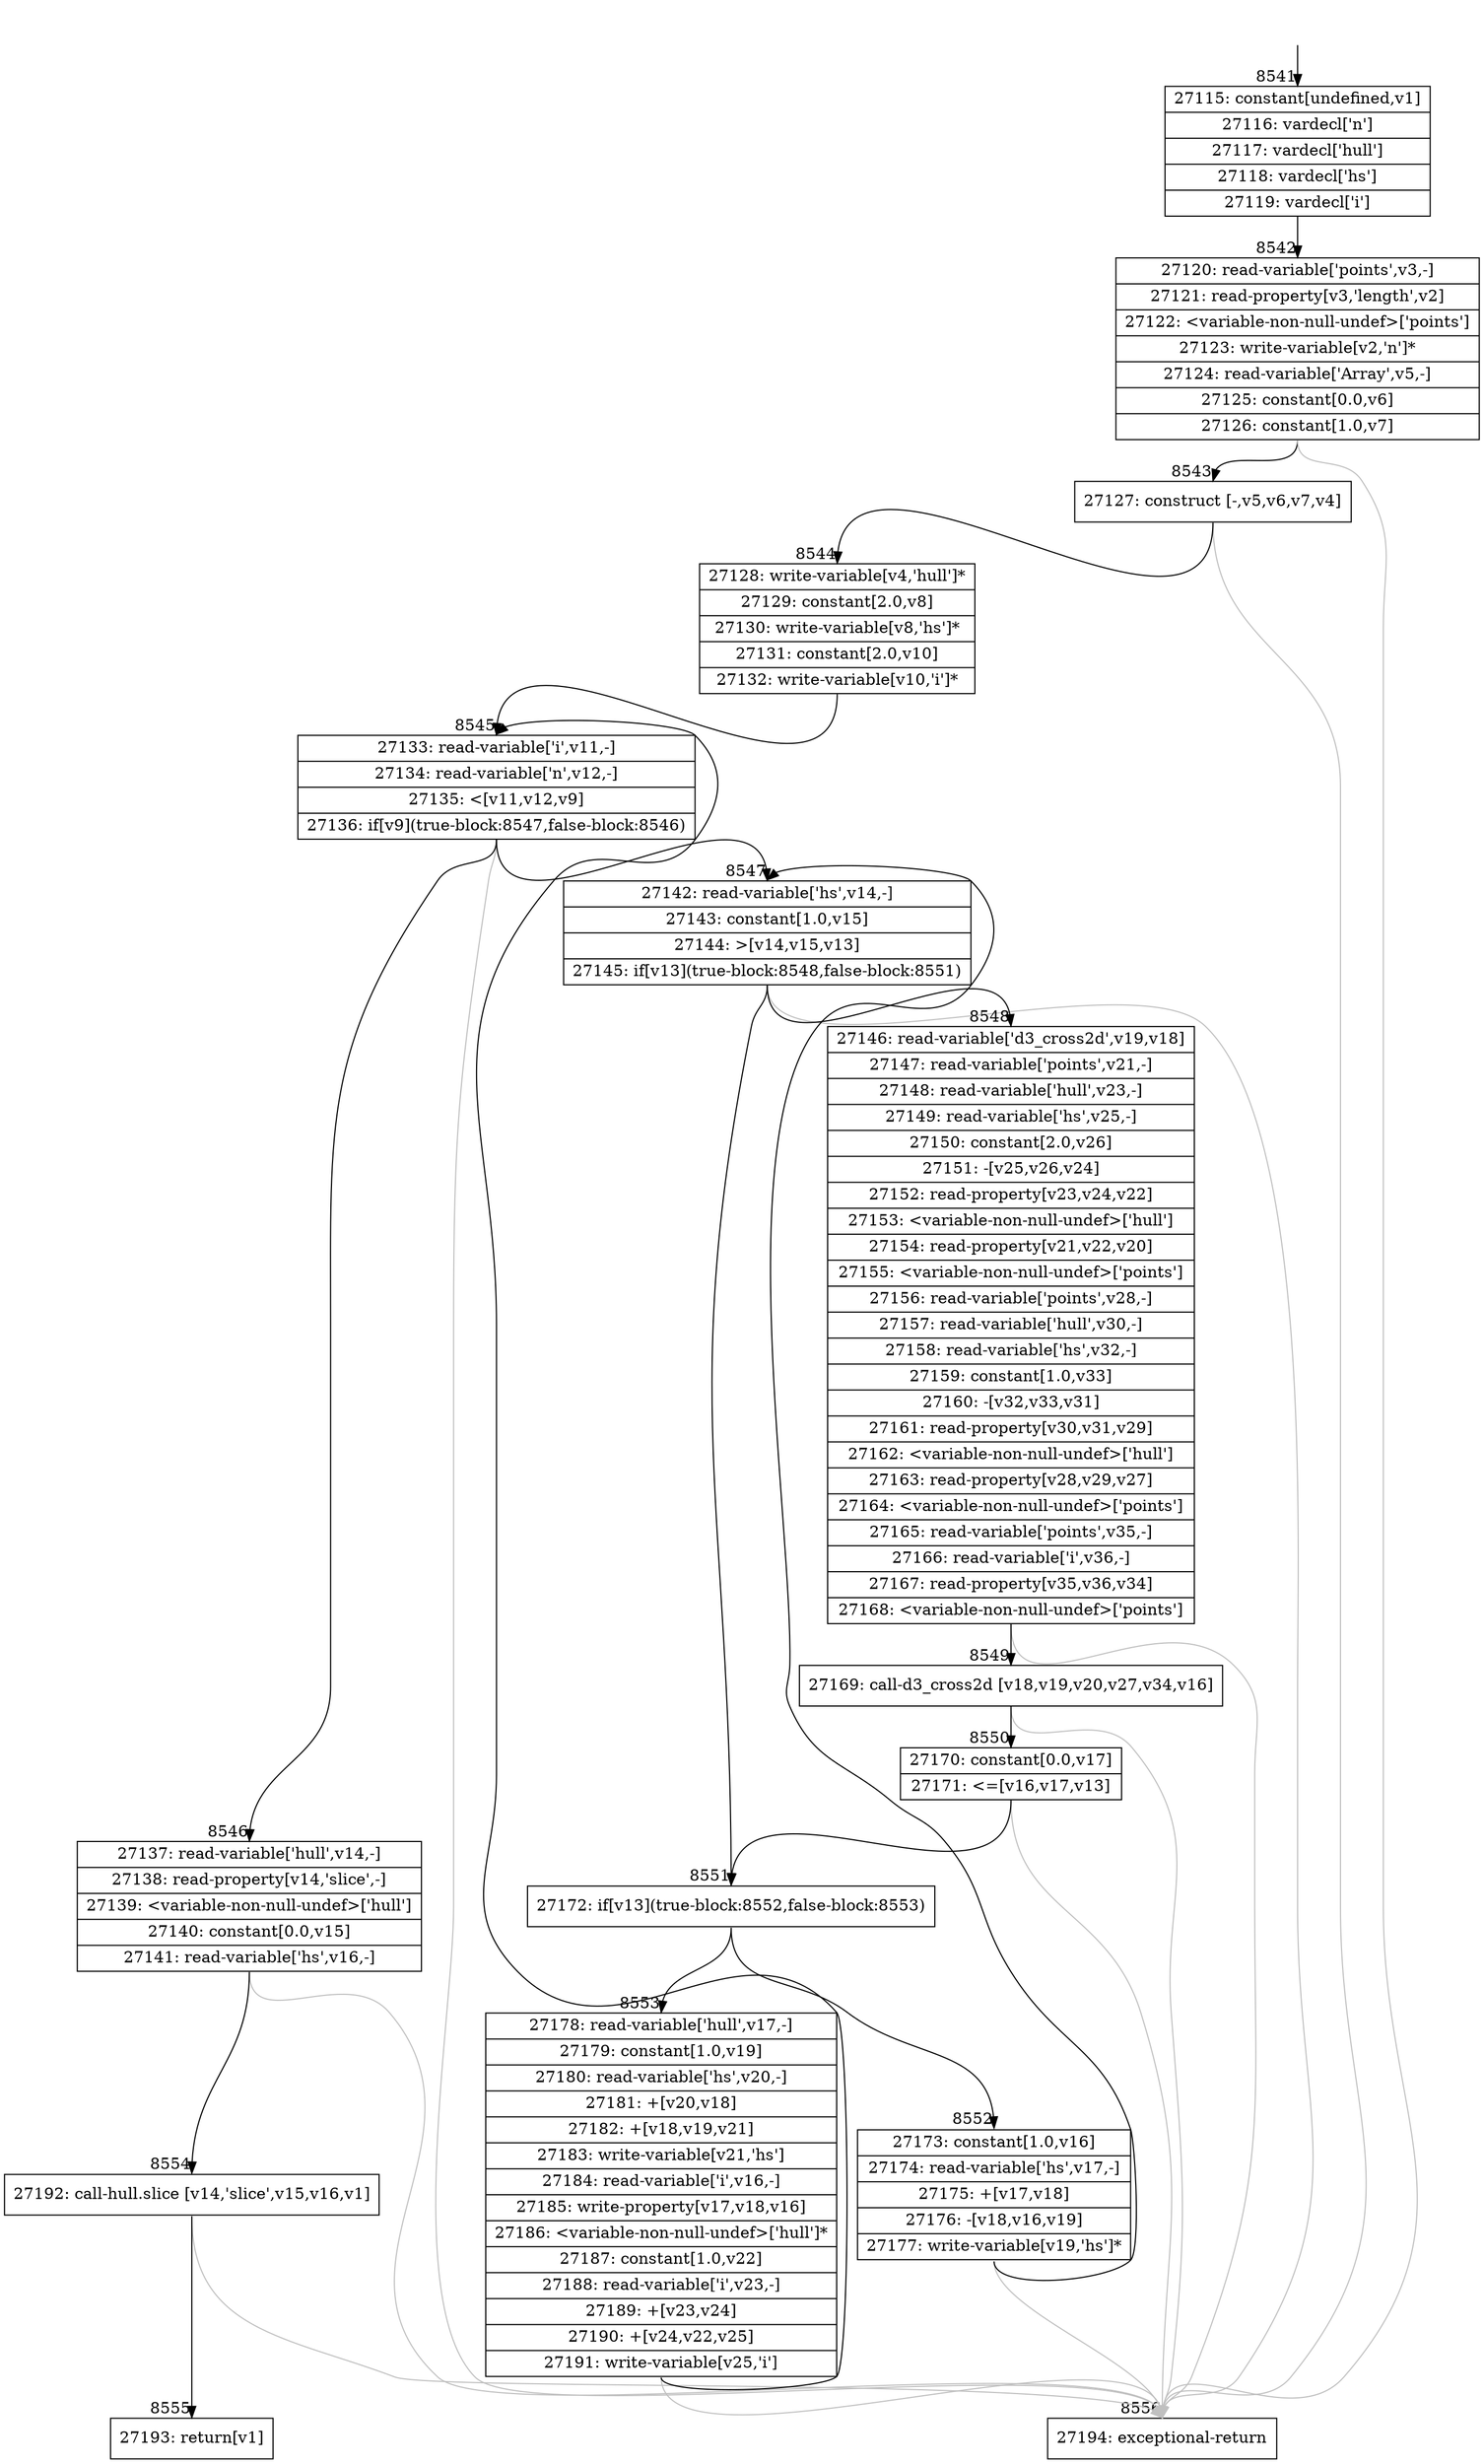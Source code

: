 digraph {
rankdir="TD"
BB_entry812[shape=none,label=""];
BB_entry812 -> BB8541 [tailport=s, headport=n, headlabel="    8541"]
BB8541 [shape=record label="{27115: constant[undefined,v1]|27116: vardecl['n']|27117: vardecl['hull']|27118: vardecl['hs']|27119: vardecl['i']}" ] 
BB8541 -> BB8542 [tailport=s, headport=n, headlabel="      8542"]
BB8542 [shape=record label="{27120: read-variable['points',v3,-]|27121: read-property[v3,'length',v2]|27122: \<variable-non-null-undef\>['points']|27123: write-variable[v2,'n']*|27124: read-variable['Array',v5,-]|27125: constant[0.0,v6]|27126: constant[1.0,v7]}" ] 
BB8542 -> BB8543 [tailport=s, headport=n, headlabel="      8543"]
BB8542 -> BB8556 [tailport=s, headport=n, color=gray, headlabel="      8556"]
BB8543 [shape=record label="{27127: construct [-,v5,v6,v7,v4]}" ] 
BB8543 -> BB8544 [tailport=s, headport=n, headlabel="      8544"]
BB8543 -> BB8556 [tailport=s, headport=n, color=gray]
BB8544 [shape=record label="{27128: write-variable[v4,'hull']*|27129: constant[2.0,v8]|27130: write-variable[v8,'hs']*|27131: constant[2.0,v10]|27132: write-variable[v10,'i']*}" ] 
BB8544 -> BB8545 [tailport=s, headport=n, headlabel="      8545"]
BB8545 [shape=record label="{27133: read-variable['i',v11,-]|27134: read-variable['n',v12,-]|27135: \<[v11,v12,v9]|27136: if[v9](true-block:8547,false-block:8546)}" ] 
BB8545 -> BB8547 [tailport=s, headport=n, headlabel="      8547"]
BB8545 -> BB8546 [tailport=s, headport=n, headlabel="      8546"]
BB8545 -> BB8556 [tailport=s, headport=n, color=gray]
BB8546 [shape=record label="{27137: read-variable['hull',v14,-]|27138: read-property[v14,'slice',-]|27139: \<variable-non-null-undef\>['hull']|27140: constant[0.0,v15]|27141: read-variable['hs',v16,-]}" ] 
BB8546 -> BB8554 [tailport=s, headport=n, headlabel="      8554"]
BB8546 -> BB8556 [tailport=s, headport=n, color=gray]
BB8547 [shape=record label="{27142: read-variable['hs',v14,-]|27143: constant[1.0,v15]|27144: \>[v14,v15,v13]|27145: if[v13](true-block:8548,false-block:8551)}" ] 
BB8547 -> BB8551 [tailport=s, headport=n, headlabel="      8551"]
BB8547 -> BB8548 [tailport=s, headport=n, headlabel="      8548"]
BB8547 -> BB8556 [tailport=s, headport=n, color=gray]
BB8548 [shape=record label="{27146: read-variable['d3_cross2d',v19,v18]|27147: read-variable['points',v21,-]|27148: read-variable['hull',v23,-]|27149: read-variable['hs',v25,-]|27150: constant[2.0,v26]|27151: -[v25,v26,v24]|27152: read-property[v23,v24,v22]|27153: \<variable-non-null-undef\>['hull']|27154: read-property[v21,v22,v20]|27155: \<variable-non-null-undef\>['points']|27156: read-variable['points',v28,-]|27157: read-variable['hull',v30,-]|27158: read-variable['hs',v32,-]|27159: constant[1.0,v33]|27160: -[v32,v33,v31]|27161: read-property[v30,v31,v29]|27162: \<variable-non-null-undef\>['hull']|27163: read-property[v28,v29,v27]|27164: \<variable-non-null-undef\>['points']|27165: read-variable['points',v35,-]|27166: read-variable['i',v36,-]|27167: read-property[v35,v36,v34]|27168: \<variable-non-null-undef\>['points']}" ] 
BB8548 -> BB8549 [tailport=s, headport=n, headlabel="      8549"]
BB8548 -> BB8556 [tailport=s, headport=n, color=gray]
BB8549 [shape=record label="{27169: call-d3_cross2d [v18,v19,v20,v27,v34,v16]}" ] 
BB8549 -> BB8550 [tailport=s, headport=n, headlabel="      8550"]
BB8549 -> BB8556 [tailport=s, headport=n, color=gray]
BB8550 [shape=record label="{27170: constant[0.0,v17]|27171: \<=[v16,v17,v13]}" ] 
BB8550 -> BB8551 [tailport=s, headport=n]
BB8550 -> BB8556 [tailport=s, headport=n, color=gray]
BB8551 [shape=record label="{27172: if[v13](true-block:8552,false-block:8553)}" ] 
BB8551 -> BB8552 [tailport=s, headport=n, headlabel="      8552"]
BB8551 -> BB8553 [tailport=s, headport=n, headlabel="      8553"]
BB8552 [shape=record label="{27173: constant[1.0,v16]|27174: read-variable['hs',v17,-]|27175: +[v17,v18]|27176: -[v18,v16,v19]|27177: write-variable[v19,'hs']*}" ] 
BB8552 -> BB8547 [tailport=s, headport=n]
BB8552 -> BB8556 [tailport=s, headport=n, color=gray]
BB8553 [shape=record label="{27178: read-variable['hull',v17,-]|27179: constant[1.0,v19]|27180: read-variable['hs',v20,-]|27181: +[v20,v18]|27182: +[v18,v19,v21]|27183: write-variable[v21,'hs']|27184: read-variable['i',v16,-]|27185: write-property[v17,v18,v16]|27186: \<variable-non-null-undef\>['hull']*|27187: constant[1.0,v22]|27188: read-variable['i',v23,-]|27189: +[v23,v24]|27190: +[v24,v22,v25]|27191: write-variable[v25,'i']}" ] 
BB8553 -> BB8545 [tailport=s, headport=n]
BB8553 -> BB8556 [tailport=s, headport=n, color=gray]
BB8554 [shape=record label="{27192: call-hull.slice [v14,'slice',v15,v16,v1]}" ] 
BB8554 -> BB8555 [tailport=s, headport=n, headlabel="      8555"]
BB8554 -> BB8556 [tailport=s, headport=n, color=gray]
BB8555 [shape=record label="{27193: return[v1]}" ] 
BB8556 [shape=record label="{27194: exceptional-return}" ] 
//#$~ 4828
}
